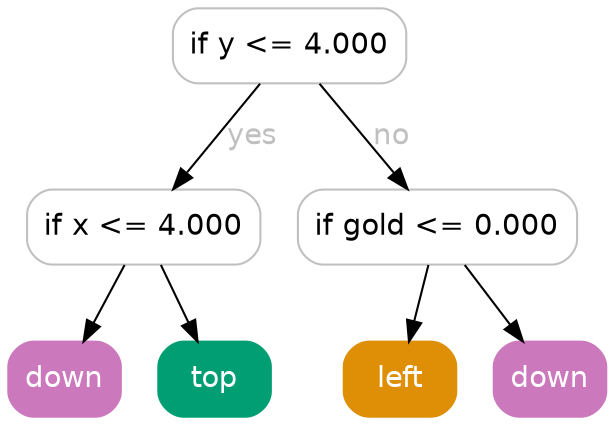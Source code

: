 digraph Tree {
	graph [bb="0,0,287,196"];
	node [color=gray,
		fillcolor=white,
		fontname=helvetica,
		label="\N",
		shape=box,
		style="filled, rounded"
	];
	edge [fontname=helvetica];
	0	[height=0.5,
		label="if y <= 4.000",
		pos="135,178",
		width=1.5556];
	1	[height=0.5,
		label="if x <= 4.000",
		pos="65,91",
		width=1.5556];
	0 -> 1	[fontcolor=gray,
		label=yes,
		lp="117.5,134.5",
		pos="e,79.144,109.18 120.83,159.8 110.78,147.59 97.111,130.99 85.817,117.28"];
	4	[height=0.5,
		label="if gold <= 0.000",
		pos="206,91",
		width=1.8611];
	0 -> 4	[fontcolor=gray,
		label=no,
		lp="184,134.5",
		pos="e,191.65,109.18 149.37,159.8 159.67,147.47 173.69,130.68 185.21,116.89"];
	2	[color="#cc78bc",
		fillcolor="#cc78bc",
		fontcolor=white,
		height=0.5,
		label=down,
		pos="27,18",
		width=0.75];
	1 -> 2	[fontcolor=gray,
		pos="e,36.114,36.029 55.801,72.813 51.32,64.441 45.838,54.197 40.863,44.903"];
	3	[color="#029e73",
		fillcolor="#029e73",
		fontcolor=white,
		height=0.5,
		label=top,
		pos="99,18",
		width=0.75];
	1 -> 3	[fontcolor=gray,
		pos="e,90.845,36.029 73.23,72.813 77.198,64.528 82.043,54.41 86.457,45.193"];
	5	[color="#de8f05",
		fillcolor="#de8f05",
		fontcolor=white,
		height=0.5,
		label=left,
		pos="188,18",
		width=0.75];
	4 -> 5	[fontcolor=gray,
		pos="e,192.32,36.029 201.64,72.813 199.59,64.702 197.09,54.836 194.79,45.777"];
	6	[color="#cc78bc",
		fillcolor="#cc78bc",
		fontcolor=white,
		height=0.5,
		label=down,
		pos="260,18",
		width=0.75];
	4 -> 6	[fontcolor=gray,
		pos="e,247.05,36.029 219.07,72.813 225.64,64.179 233.72,53.555 240.96,44.034"];
}
